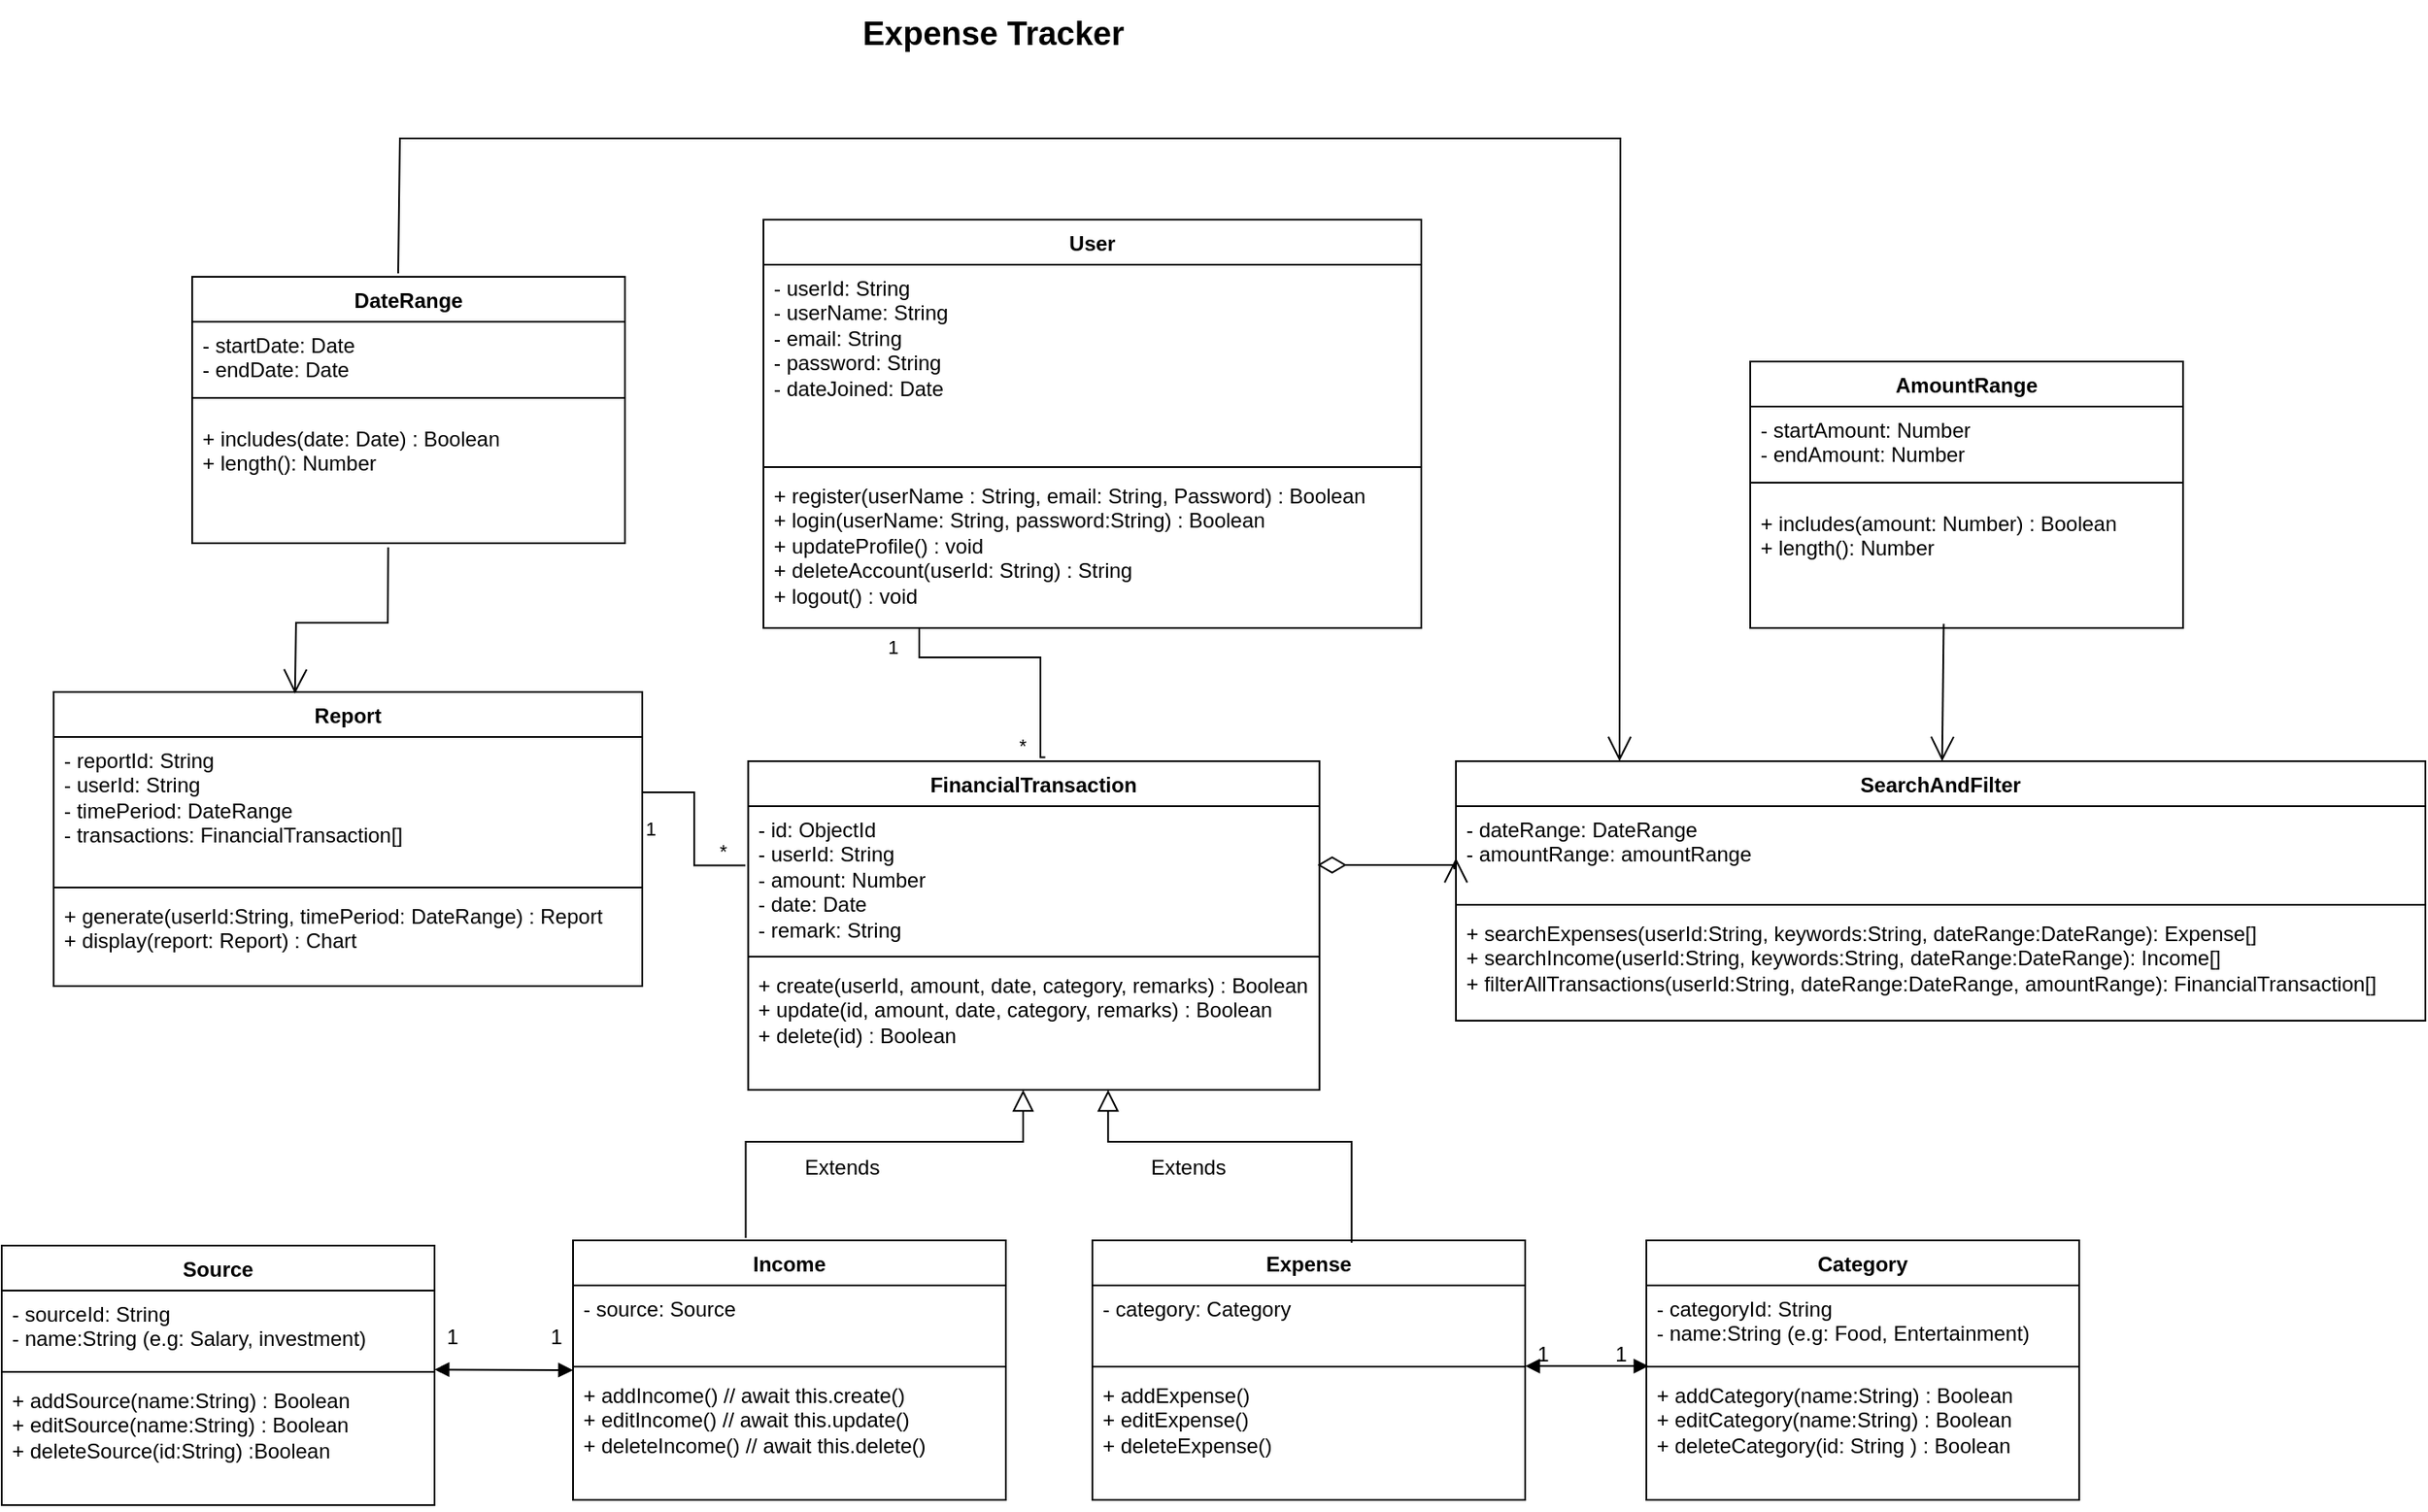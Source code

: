 <mxfile version="21.2.8" type="device">
  <diagram name="第 1 页" id="7ZnX4c69vRvaDRhu1DmE">
    <mxGraphModel dx="2019" dy="589" grid="1" gridSize="10" guides="1" tooltips="1" connect="1" arrows="1" fold="1" page="1" pageScale="1" pageWidth="1169" pageHeight="1654" math="0" shadow="0">
      <root>
        <mxCell id="0" />
        <mxCell id="1" parent="0" />
        <mxCell id="rxk5sEbJPxpK9yKFzFAu-6" value="User" style="swimlane;fontStyle=1;align=center;verticalAlign=top;childLayout=stackLayout;horizontal=1;startSize=26;horizontalStack=0;resizeParent=1;resizeParentMax=0;resizeLast=0;collapsible=1;marginBottom=0;whiteSpace=wrap;html=1;" parent="1" vertex="1">
          <mxGeometry x="360" y="147" width="380" height="236" as="geometry" />
        </mxCell>
        <mxCell id="rxk5sEbJPxpK9yKFzFAu-7" value="- userId: String&lt;br&gt;- userName: String&lt;br&gt;- email: String&lt;br&gt;- password: String&lt;br&gt;- dateJoined: Date" style="text;strokeColor=none;fillColor=none;align=left;verticalAlign=top;spacingLeft=4;spacingRight=4;overflow=hidden;rotatable=0;points=[[0,0.5],[1,0.5]];portConstraint=eastwest;whiteSpace=wrap;html=1;" parent="rxk5sEbJPxpK9yKFzFAu-6" vertex="1">
          <mxGeometry y="26" width="380" height="114" as="geometry" />
        </mxCell>
        <mxCell id="rxk5sEbJPxpK9yKFzFAu-8" value="" style="line;strokeWidth=1;fillColor=none;align=left;verticalAlign=middle;spacingTop=-1;spacingLeft=3;spacingRight=3;rotatable=0;labelPosition=right;points=[];portConstraint=eastwest;strokeColor=inherit;" parent="rxk5sEbJPxpK9yKFzFAu-6" vertex="1">
          <mxGeometry y="140" width="380" height="6" as="geometry" />
        </mxCell>
        <mxCell id="rxk5sEbJPxpK9yKFzFAu-9" value="+ register(userName : String, email: String, Password) : Boolean&lt;br&gt;+ login(userName: String, password:String) : Boolean&amp;nbsp;&lt;br&gt;+ updateProfile() : void&lt;br&gt;+ deleteAccount(userId: String) : String&lt;br&gt;+ logout() : void" style="text;strokeColor=none;fillColor=none;align=left;verticalAlign=top;spacingLeft=4;spacingRight=4;overflow=hidden;rotatable=0;points=[[0,0.5],[1,0.5]];portConstraint=eastwest;whiteSpace=wrap;html=1;" parent="rxk5sEbJPxpK9yKFzFAu-6" vertex="1">
          <mxGeometry y="146" width="380" height="90" as="geometry" />
        </mxCell>
        <mxCell id="rxk5sEbJPxpK9yKFzFAu-15" value="Expense" style="swimlane;fontStyle=1;align=center;verticalAlign=top;childLayout=stackLayout;horizontal=1;startSize=26;horizontalStack=0;resizeParent=1;resizeParentMax=0;resizeLast=0;collapsible=1;marginBottom=0;whiteSpace=wrap;html=1;" parent="1" vertex="1">
          <mxGeometry x="550" y="737" width="250" height="150" as="geometry" />
        </mxCell>
        <mxCell id="rxk5sEbJPxpK9yKFzFAu-16" value="- category: Category" style="text;strokeColor=none;fillColor=none;align=left;verticalAlign=top;spacingLeft=4;spacingRight=4;overflow=hidden;rotatable=0;points=[[0,0.5],[1,0.5]];portConstraint=eastwest;whiteSpace=wrap;html=1;" parent="rxk5sEbJPxpK9yKFzFAu-15" vertex="1">
          <mxGeometry y="26" width="250" height="44" as="geometry" />
        </mxCell>
        <mxCell id="rxk5sEbJPxpK9yKFzFAu-17" value="" style="line;strokeWidth=1;fillColor=none;align=left;verticalAlign=middle;spacingTop=-1;spacingLeft=3;spacingRight=3;rotatable=0;labelPosition=right;points=[];portConstraint=eastwest;strokeColor=inherit;" parent="rxk5sEbJPxpK9yKFzFAu-15" vertex="1">
          <mxGeometry y="70" width="250" height="6" as="geometry" />
        </mxCell>
        <mxCell id="rxk5sEbJPxpK9yKFzFAu-18" value="+ addExpense()&lt;br&gt;+ editExpense()&lt;br&gt;+ deleteExpense()" style="text;strokeColor=none;fillColor=none;align=left;verticalAlign=top;spacingLeft=4;spacingRight=4;overflow=hidden;rotatable=0;points=[[0,0.5],[1,0.5]];portConstraint=eastwest;whiteSpace=wrap;html=1;" parent="rxk5sEbJPxpK9yKFzFAu-15" vertex="1">
          <mxGeometry y="76" width="250" height="74" as="geometry" />
        </mxCell>
        <mxCell id="rxk5sEbJPxpK9yKFzFAu-19" value="Category" style="swimlane;fontStyle=1;align=center;verticalAlign=top;childLayout=stackLayout;horizontal=1;startSize=26;horizontalStack=0;resizeParent=1;resizeParentMax=0;resizeLast=0;collapsible=1;marginBottom=0;whiteSpace=wrap;html=1;" parent="1" vertex="1">
          <mxGeometry x="870" y="737" width="250" height="150" as="geometry" />
        </mxCell>
        <mxCell id="rxk5sEbJPxpK9yKFzFAu-20" value="- categoryId: String&lt;br&gt;- name:String (e.g: Food, Entertainment)" style="text;strokeColor=none;fillColor=none;align=left;verticalAlign=top;spacingLeft=4;spacingRight=4;overflow=hidden;rotatable=0;points=[[0,0.5],[1,0.5]];portConstraint=eastwest;whiteSpace=wrap;html=1;" parent="rxk5sEbJPxpK9yKFzFAu-19" vertex="1">
          <mxGeometry y="26" width="250" height="44" as="geometry" />
        </mxCell>
        <mxCell id="rxk5sEbJPxpK9yKFzFAu-53" value="" style="endArrow=block;startArrow=block;endFill=1;startFill=1;html=1;rounded=0;entryX=0.005;entryY=0.444;entryDx=0;entryDy=0;entryPerimeter=0;" parent="rxk5sEbJPxpK9yKFzFAu-19" target="rxk5sEbJPxpK9yKFzFAu-21" edge="1">
          <mxGeometry width="160" relative="1" as="geometry">
            <mxPoint x="-70" y="72.67" as="sourcePoint" />
            <mxPoint x="90" y="72.67" as="targetPoint" />
          </mxGeometry>
        </mxCell>
        <mxCell id="rxk5sEbJPxpK9yKFzFAu-21" value="" style="line;strokeWidth=1;fillColor=none;align=left;verticalAlign=middle;spacingTop=-1;spacingLeft=3;spacingRight=3;rotatable=0;labelPosition=right;points=[];portConstraint=eastwest;strokeColor=inherit;" parent="rxk5sEbJPxpK9yKFzFAu-19" vertex="1">
          <mxGeometry y="70" width="250" height="6" as="geometry" />
        </mxCell>
        <mxCell id="rxk5sEbJPxpK9yKFzFAu-22" value="+ addCategory(name:String) : Boolean&lt;br&gt;+ editCategory(name:String) : Boolean&lt;br&gt;+ deleteCategory(id: String ) : Boolean" style="text;strokeColor=none;fillColor=none;align=left;verticalAlign=top;spacingLeft=4;spacingRight=4;overflow=hidden;rotatable=0;points=[[0,0.5],[1,0.5]];portConstraint=eastwest;whiteSpace=wrap;html=1;" parent="rxk5sEbJPxpK9yKFzFAu-19" vertex="1">
          <mxGeometry y="76" width="250" height="74" as="geometry" />
        </mxCell>
        <mxCell id="rxk5sEbJPxpK9yKFzFAu-23" value="Income" style="swimlane;fontStyle=1;align=center;verticalAlign=top;childLayout=stackLayout;horizontal=1;startSize=26;horizontalStack=0;resizeParent=1;resizeParentMax=0;resizeLast=0;collapsible=1;marginBottom=0;whiteSpace=wrap;html=1;" parent="1" vertex="1">
          <mxGeometry x="250" y="737" width="250" height="150" as="geometry" />
        </mxCell>
        <mxCell id="rxk5sEbJPxpK9yKFzFAu-24" value="- source: Source" style="text;strokeColor=none;fillColor=none;align=left;verticalAlign=top;spacingLeft=4;spacingRight=4;overflow=hidden;rotatable=0;points=[[0,0.5],[1,0.5]];portConstraint=eastwest;whiteSpace=wrap;html=1;" parent="rxk5sEbJPxpK9yKFzFAu-23" vertex="1">
          <mxGeometry y="26" width="250" height="44" as="geometry" />
        </mxCell>
        <mxCell id="rxk5sEbJPxpK9yKFzFAu-25" value="" style="line;strokeWidth=1;fillColor=none;align=left;verticalAlign=middle;spacingTop=-1;spacingLeft=3;spacingRight=3;rotatable=0;labelPosition=right;points=[];portConstraint=eastwest;strokeColor=inherit;" parent="rxk5sEbJPxpK9yKFzFAu-23" vertex="1">
          <mxGeometry y="70" width="250" height="6" as="geometry" />
        </mxCell>
        <mxCell id="rxk5sEbJPxpK9yKFzFAu-26" value="+ addIncome() //&amp;nbsp;await this.create()&lt;br&gt;+ editIncome() // await this.update()&lt;br&gt;+ deleteIncome() // await this.delete()" style="text;strokeColor=none;fillColor=none;align=left;verticalAlign=top;spacingLeft=4;spacingRight=4;overflow=hidden;rotatable=0;points=[[0,0.5],[1,0.5]];portConstraint=eastwest;whiteSpace=wrap;html=1;" parent="rxk5sEbJPxpK9yKFzFAu-23" vertex="1">
          <mxGeometry y="76" width="250" height="74" as="geometry" />
        </mxCell>
        <mxCell id="rxk5sEbJPxpK9yKFzFAu-27" value="FinancialTransaction" style="swimlane;fontStyle=1;align=center;verticalAlign=top;childLayout=stackLayout;horizontal=1;startSize=26;horizontalStack=0;resizeParent=1;resizeParentMax=0;resizeLast=0;collapsible=1;marginBottom=0;whiteSpace=wrap;html=1;" parent="1" vertex="1">
          <mxGeometry x="351.2" y="460" width="330" height="190" as="geometry" />
        </mxCell>
        <mxCell id="rxk5sEbJPxpK9yKFzFAu-28" value="- id: ObjectId&lt;br style=&quot;border-color: var(--border-color);&quot;&gt;- userId: String&lt;br style=&quot;border-color: var(--border-color);&quot;&gt;- amount: Number&lt;br style=&quot;border-color: var(--border-color);&quot;&gt;- date: Date&lt;br style=&quot;border-color: var(--border-color);&quot;&gt;- remark: String" style="text;strokeColor=none;fillColor=none;align=left;verticalAlign=top;spacingLeft=4;spacingRight=4;overflow=hidden;rotatable=0;points=[[0,0.5],[1,0.5]];portConstraint=eastwest;whiteSpace=wrap;html=1;" parent="rxk5sEbJPxpK9yKFzFAu-27" vertex="1">
          <mxGeometry y="26" width="330" height="84" as="geometry" />
        </mxCell>
        <mxCell id="rxk5sEbJPxpK9yKFzFAu-29" value="" style="line;strokeWidth=1;fillColor=none;align=left;verticalAlign=middle;spacingTop=-1;spacingLeft=3;spacingRight=3;rotatable=0;labelPosition=right;points=[];portConstraint=eastwest;strokeColor=inherit;" parent="rxk5sEbJPxpK9yKFzFAu-27" vertex="1">
          <mxGeometry y="110" width="330" height="6" as="geometry" />
        </mxCell>
        <mxCell id="rxk5sEbJPxpK9yKFzFAu-30" value="+ create(userId, amount, date, category, remarks) : Boolean&lt;br&gt;+ update(id, amount, date, category, remarks) : Boolean&lt;br&gt;+ delete(id) : Boolean" style="text;strokeColor=none;fillColor=none;align=left;verticalAlign=top;spacingLeft=4;spacingRight=4;overflow=hidden;rotatable=0;points=[[0,0.5],[1,0.5]];portConstraint=eastwest;whiteSpace=wrap;html=1;" parent="rxk5sEbJPxpK9yKFzFAu-27" vertex="1">
          <mxGeometry y="116" width="330" height="74" as="geometry" />
        </mxCell>
        <mxCell id="rxk5sEbJPxpK9yKFzFAu-34" value="" style="endArrow=block;endSize=10;endFill=0;shadow=0;strokeWidth=1;rounded=0;edgeStyle=elbowEdgeStyle;elbow=vertical;exitX=0.399;exitY=-0.009;exitDx=0;exitDy=0;exitPerimeter=0;" parent="1" source="rxk5sEbJPxpK9yKFzFAu-23" edge="1">
          <mxGeometry width="160" relative="1" as="geometry">
            <mxPoint x="350" y="730" as="sourcePoint" />
            <mxPoint x="510" y="650" as="targetPoint" />
            <Array as="points">
              <mxPoint x="460" y="680" />
              <mxPoint x="440" y="700" />
              <mxPoint x="420" y="705" />
            </Array>
          </mxGeometry>
        </mxCell>
        <mxCell id="rxk5sEbJPxpK9yKFzFAu-35" value="" style="endArrow=block;endSize=10;endFill=0;shadow=0;strokeWidth=1;rounded=0;edgeStyle=elbowEdgeStyle;elbow=vertical;exitX=0.599;exitY=0.009;exitDx=0;exitDy=0;exitPerimeter=0;entryX=0.63;entryY=1;entryDx=0;entryDy=0;entryPerimeter=0;" parent="1" source="rxk5sEbJPxpK9yKFzFAu-15" target="rxk5sEbJPxpK9yKFzFAu-30" edge="1">
          <mxGeometry width="160" relative="1" as="geometry">
            <mxPoint x="700" y="730" as="sourcePoint" />
            <mxPoint x="510" y="665" as="targetPoint" />
            <Array as="points">
              <mxPoint x="590" y="680" />
              <mxPoint x="600" y="680" />
              <mxPoint x="490" y="700" />
              <mxPoint x="610" y="700" />
              <mxPoint x="510" y="705" />
            </Array>
          </mxGeometry>
        </mxCell>
        <mxCell id="rxk5sEbJPxpK9yKFzFAu-39" value="Extends" style="text;html=1;align=center;verticalAlign=middle;resizable=0;points=[];autosize=1;strokeColor=none;fillColor=none;" parent="1" vertex="1">
          <mxGeometry x="370" y="680" width="70" height="30" as="geometry" />
        </mxCell>
        <mxCell id="rxk5sEbJPxpK9yKFzFAu-40" value="Extends" style="text;html=1;align=center;verticalAlign=middle;resizable=0;points=[];autosize=1;strokeColor=none;fillColor=none;" parent="1" vertex="1">
          <mxGeometry x="570" y="680" width="70" height="30" as="geometry" />
        </mxCell>
        <mxCell id="rxk5sEbJPxpK9yKFzFAu-41" value="Source" style="swimlane;fontStyle=1;align=center;verticalAlign=top;childLayout=stackLayout;horizontal=1;startSize=26;horizontalStack=0;resizeParent=1;resizeParentMax=0;resizeLast=0;collapsible=1;marginBottom=0;whiteSpace=wrap;html=1;" parent="1" vertex="1">
          <mxGeometry x="-80" y="740" width="250" height="150" as="geometry" />
        </mxCell>
        <mxCell id="rxk5sEbJPxpK9yKFzFAu-42" value="- sourceId: String&lt;br&gt;- name:String (e.g: Salary, investment)" style="text;strokeColor=none;fillColor=none;align=left;verticalAlign=top;spacingLeft=4;spacingRight=4;overflow=hidden;rotatable=0;points=[[0,0.5],[1,0.5]];portConstraint=eastwest;whiteSpace=wrap;html=1;" parent="rxk5sEbJPxpK9yKFzFAu-41" vertex="1">
          <mxGeometry y="26" width="250" height="44" as="geometry" />
        </mxCell>
        <mxCell id="rxk5sEbJPxpK9yKFzFAu-43" value="" style="line;strokeWidth=1;fillColor=none;align=left;verticalAlign=middle;spacingTop=-1;spacingLeft=3;spacingRight=3;rotatable=0;labelPosition=right;points=[];portConstraint=eastwest;strokeColor=inherit;" parent="rxk5sEbJPxpK9yKFzFAu-41" vertex="1">
          <mxGeometry y="70" width="250" height="6" as="geometry" />
        </mxCell>
        <mxCell id="rxk5sEbJPxpK9yKFzFAu-44" value="+ addSource(name:String) : Boolean&lt;br&gt;+ editSource(name:String) : Boolean&lt;br&gt;+ deleteSource(id:String) :Boolean" style="text;strokeColor=none;fillColor=none;align=left;verticalAlign=top;spacingLeft=4;spacingRight=4;overflow=hidden;rotatable=0;points=[[0,0.5],[1,0.5]];portConstraint=eastwest;whiteSpace=wrap;html=1;" parent="rxk5sEbJPxpK9yKFzFAu-41" vertex="1">
          <mxGeometry y="76" width="250" height="74" as="geometry" />
        </mxCell>
        <mxCell id="rxk5sEbJPxpK9yKFzFAu-50" value="" style="endArrow=block;startArrow=block;endFill=1;startFill=1;html=1;rounded=0;" parent="1" edge="1">
          <mxGeometry width="160" relative="1" as="geometry">
            <mxPoint x="170" y="811.67" as="sourcePoint" />
            <mxPoint x="250" y="812" as="targetPoint" />
          </mxGeometry>
        </mxCell>
        <mxCell id="rxk5sEbJPxpK9yKFzFAu-51" value="1" style="text;html=1;align=center;verticalAlign=middle;resizable=0;points=[];autosize=1;strokeColor=none;fillColor=none;" parent="1" vertex="1">
          <mxGeometry x="165" y="778" width="30" height="30" as="geometry" />
        </mxCell>
        <mxCell id="rxk5sEbJPxpK9yKFzFAu-52" value="1" style="text;html=1;align=center;verticalAlign=middle;resizable=0;points=[];autosize=1;strokeColor=none;fillColor=none;" parent="1" vertex="1">
          <mxGeometry x="225" y="778" width="30" height="30" as="geometry" />
        </mxCell>
        <mxCell id="rxk5sEbJPxpK9yKFzFAu-55" value="1" style="text;html=1;align=center;verticalAlign=middle;resizable=0;points=[];autosize=1;strokeColor=none;fillColor=none;" parent="1" vertex="1">
          <mxGeometry x="795" y="788" width="30" height="30" as="geometry" />
        </mxCell>
        <mxCell id="rxk5sEbJPxpK9yKFzFAu-56" value="1" style="text;html=1;align=center;verticalAlign=middle;resizable=0;points=[];autosize=1;strokeColor=none;fillColor=none;" parent="1" vertex="1">
          <mxGeometry x="840" y="788" width="30" height="30" as="geometry" />
        </mxCell>
        <mxCell id="rxk5sEbJPxpK9yKFzFAu-57" value="" style="endArrow=none;html=1;edgeStyle=orthogonalEdgeStyle;rounded=0;entryX=0.52;entryY=-0.012;entryDx=0;entryDy=0;entryPerimeter=0;exitX=0.346;exitY=1;exitDx=0;exitDy=0;exitPerimeter=0;" parent="1" source="rxk5sEbJPxpK9yKFzFAu-9" target="rxk5sEbJPxpK9yKFzFAu-27" edge="1">
          <mxGeometry relative="1" as="geometry">
            <mxPoint x="520" y="370" as="sourcePoint" />
            <mxPoint x="501" y="460" as="targetPoint" />
            <Array as="points">
              <mxPoint x="450" y="383" />
              <mxPoint x="450" y="400" />
              <mxPoint x="520" y="400" />
            </Array>
          </mxGeometry>
        </mxCell>
        <mxCell id="rxk5sEbJPxpK9yKFzFAu-58" value="1" style="edgeLabel;resizable=0;html=1;align=left;verticalAlign=bottom;" parent="rxk5sEbJPxpK9yKFzFAu-57" connectable="0" vertex="1">
          <mxGeometry x="-1" relative="1" as="geometry">
            <mxPoint x="-61" y="19" as="offset" />
          </mxGeometry>
        </mxCell>
        <mxCell id="rxk5sEbJPxpK9yKFzFAu-59" value="*" style="edgeLabel;resizable=0;html=1;align=right;verticalAlign=bottom;" parent="rxk5sEbJPxpK9yKFzFAu-57" connectable="0" vertex="1">
          <mxGeometry x="1" relative="1" as="geometry">
            <mxPoint x="-10" y="2" as="offset" />
          </mxGeometry>
        </mxCell>
        <mxCell id="rxk5sEbJPxpK9yKFzFAu-60" value="Report" style="swimlane;fontStyle=1;align=center;verticalAlign=top;childLayout=stackLayout;horizontal=1;startSize=26;horizontalStack=0;resizeParent=1;resizeParentMax=0;resizeLast=0;collapsible=1;marginBottom=0;whiteSpace=wrap;html=1;" parent="1" vertex="1">
          <mxGeometry x="-50" y="420" width="340" height="170" as="geometry" />
        </mxCell>
        <mxCell id="rxk5sEbJPxpK9yKFzFAu-61" value="- reportId: String&lt;br&gt;- userId: String&lt;br style=&quot;border-color: var(--border-color);&quot;&gt;- timePeriod: DateRange&amp;nbsp;&lt;br style=&quot;border-color: var(--border-color);&quot;&gt;-&amp;nbsp;transactions: FinancialTransaction[]" style="text;strokeColor=none;fillColor=none;align=left;verticalAlign=top;spacingLeft=4;spacingRight=4;overflow=hidden;rotatable=0;points=[[0,0.5],[1,0.5]];portConstraint=eastwest;whiteSpace=wrap;html=1;" parent="rxk5sEbJPxpK9yKFzFAu-60" vertex="1">
          <mxGeometry y="26" width="340" height="84" as="geometry" />
        </mxCell>
        <mxCell id="rxk5sEbJPxpK9yKFzFAu-62" value="" style="line;strokeWidth=1;fillColor=none;align=left;verticalAlign=middle;spacingTop=-1;spacingLeft=3;spacingRight=3;rotatable=0;labelPosition=right;points=[];portConstraint=eastwest;strokeColor=inherit;" parent="rxk5sEbJPxpK9yKFzFAu-60" vertex="1">
          <mxGeometry y="110" width="340" height="6" as="geometry" />
        </mxCell>
        <mxCell id="rxk5sEbJPxpK9yKFzFAu-63" value="+ generate(userId:String, timePeriod: DateRange) : Report&lt;br&gt;+ display(report: Report) : Chart" style="text;strokeColor=none;fillColor=none;align=left;verticalAlign=top;spacingLeft=4;spacingRight=4;overflow=hidden;rotatable=0;points=[[0,0.5],[1,0.5]];portConstraint=eastwest;whiteSpace=wrap;html=1;" parent="rxk5sEbJPxpK9yKFzFAu-60" vertex="1">
          <mxGeometry y="116" width="340" height="54" as="geometry" />
        </mxCell>
        <mxCell id="rxk5sEbJPxpK9yKFzFAu-65" value="DateRange" style="swimlane;fontStyle=1;align=center;verticalAlign=top;childLayout=stackLayout;horizontal=1;startSize=26;horizontalStack=0;resizeParent=1;resizeParentMax=0;resizeLast=0;collapsible=1;marginBottom=0;whiteSpace=wrap;html=1;" parent="1" vertex="1">
          <mxGeometry x="30" y="180" width="250" height="154" as="geometry" />
        </mxCell>
        <mxCell id="rxk5sEbJPxpK9yKFzFAu-66" value="- startDate: Date&lt;br&gt;- endDate: Date&lt;br&gt;" style="text;strokeColor=none;fillColor=none;align=left;verticalAlign=top;spacingLeft=4;spacingRight=4;overflow=hidden;rotatable=0;points=[[0,0.5],[1,0.5]];portConstraint=eastwest;whiteSpace=wrap;html=1;" parent="rxk5sEbJPxpK9yKFzFAu-65" vertex="1">
          <mxGeometry y="26" width="250" height="34" as="geometry" />
        </mxCell>
        <mxCell id="rxk5sEbJPxpK9yKFzFAu-67" value="" style="line;strokeWidth=1;fillColor=none;align=left;verticalAlign=middle;spacingTop=-1;spacingLeft=3;spacingRight=3;rotatable=0;labelPosition=right;points=[];portConstraint=eastwest;strokeColor=inherit;" parent="rxk5sEbJPxpK9yKFzFAu-65" vertex="1">
          <mxGeometry y="60" width="250" height="20" as="geometry" />
        </mxCell>
        <mxCell id="rxk5sEbJPxpK9yKFzFAu-68" value="+ includes(date: Date) : Boolean&lt;br&gt;+ length(): Number" style="text;strokeColor=none;fillColor=none;align=left;verticalAlign=top;spacingLeft=4;spacingRight=4;overflow=hidden;rotatable=0;points=[[0,0.5],[1,0.5]];portConstraint=eastwest;whiteSpace=wrap;html=1;" parent="rxk5sEbJPxpK9yKFzFAu-65" vertex="1">
          <mxGeometry y="80" width="250" height="74" as="geometry" />
        </mxCell>
        <mxCell id="rxk5sEbJPxpK9yKFzFAu-69" value="" style="endArrow=open;endFill=1;endSize=12;html=1;rounded=0;entryX=0.41;entryY=0.006;entryDx=0;entryDy=0;exitX=0.453;exitY=1.032;exitDx=0;exitDy=0;exitPerimeter=0;entryPerimeter=0;" parent="1" source="rxk5sEbJPxpK9yKFzFAu-68" target="rxk5sEbJPxpK9yKFzFAu-60" edge="1">
          <mxGeometry width="160" relative="1" as="geometry">
            <mxPoint x="140" y="334" as="sourcePoint" />
            <mxPoint x="300" y="334" as="targetPoint" />
            <Array as="points">
              <mxPoint x="143" y="380" />
              <mxPoint x="90" y="380" />
            </Array>
          </mxGeometry>
        </mxCell>
        <mxCell id="rxk5sEbJPxpK9yKFzFAu-73" value="" style="endArrow=none;html=1;edgeStyle=orthogonalEdgeStyle;rounded=0;exitX=1;exitY=0.5;exitDx=0;exitDy=0;entryX=-0.005;entryY=0.407;entryDx=0;entryDy=0;entryPerimeter=0;" parent="1" source="rxk5sEbJPxpK9yKFzFAu-61" target="rxk5sEbJPxpK9yKFzFAu-28" edge="1">
          <mxGeometry relative="1" as="geometry">
            <mxPoint x="320" y="470" as="sourcePoint" />
            <mxPoint x="320" y="556" as="targetPoint" />
            <Array as="points">
              <mxPoint x="320" y="478" />
              <mxPoint x="320" y="520" />
            </Array>
          </mxGeometry>
        </mxCell>
        <mxCell id="rxk5sEbJPxpK9yKFzFAu-74" value="1" style="edgeLabel;resizable=0;html=1;align=left;verticalAlign=bottom;" parent="rxk5sEbJPxpK9yKFzFAu-73" connectable="0" vertex="1">
          <mxGeometry x="-1" relative="1" as="geometry">
            <mxPoint y="19" as="offset" />
          </mxGeometry>
        </mxCell>
        <mxCell id="rxk5sEbJPxpK9yKFzFAu-75" value="*" style="edgeLabel;resizable=0;html=1;align=right;verticalAlign=bottom;" parent="rxk5sEbJPxpK9yKFzFAu-73" connectable="0" vertex="1">
          <mxGeometry x="1" relative="1" as="geometry">
            <mxPoint x="-10" as="offset" />
          </mxGeometry>
        </mxCell>
        <mxCell id="rxk5sEbJPxpK9yKFzFAu-76" value="SearchAndFilter" style="swimlane;fontStyle=1;align=center;verticalAlign=top;childLayout=stackLayout;horizontal=1;startSize=26;horizontalStack=0;resizeParent=1;resizeParentMax=0;resizeLast=0;collapsible=1;marginBottom=0;whiteSpace=wrap;html=1;" parent="1" vertex="1">
          <mxGeometry x="760" y="460" width="560" height="150" as="geometry" />
        </mxCell>
        <mxCell id="rxk5sEbJPxpK9yKFzFAu-77" value="- dateRange: DateRange&lt;br style=&quot;border-color: var(--border-color);&quot;&gt;- amountRange: amountRange" style="text;strokeColor=none;fillColor=none;align=left;verticalAlign=top;spacingLeft=4;spacingRight=4;overflow=hidden;rotatable=0;points=[[0,0.5],[1,0.5]];portConstraint=eastwest;whiteSpace=wrap;html=1;" parent="rxk5sEbJPxpK9yKFzFAu-76" vertex="1">
          <mxGeometry y="26" width="560" height="54" as="geometry" />
        </mxCell>
        <mxCell id="rxk5sEbJPxpK9yKFzFAu-78" value="" style="line;strokeWidth=1;fillColor=none;align=left;verticalAlign=middle;spacingTop=-1;spacingLeft=3;spacingRight=3;rotatable=0;labelPosition=right;points=[];portConstraint=eastwest;strokeColor=inherit;" parent="rxk5sEbJPxpK9yKFzFAu-76" vertex="1">
          <mxGeometry y="80" width="560" height="6" as="geometry" />
        </mxCell>
        <mxCell id="rxk5sEbJPxpK9yKFzFAu-79" value="+ searchExpenses(userId:String, keywords:String, dateRange:DateRange): Expense[]&lt;br&gt;+ searchIncome(userId:String, keywords:String, dateRange:DateRange): Income[]&lt;br&gt;+ filterAllTransactions(userId:String, dateRange:DateRange, amountRange):&amp;nbsp;FinancialTransaction[]&lt;br&gt;&amp;nbsp;" style="text;strokeColor=none;fillColor=none;align=left;verticalAlign=top;spacingLeft=4;spacingRight=4;overflow=hidden;rotatable=0;points=[[0,0.5],[1,0.5]];portConstraint=eastwest;whiteSpace=wrap;html=1;" parent="rxk5sEbJPxpK9yKFzFAu-76" vertex="1">
          <mxGeometry y="86" width="560" height="64" as="geometry" />
        </mxCell>
        <mxCell id="rxk5sEbJPxpK9yKFzFAu-82" value="" style="endArrow=open;html=1;endSize=12;startArrow=diamondThin;startSize=14;startFill=0;edgeStyle=orthogonalEdgeStyle;align=left;verticalAlign=bottom;rounded=0;entryX=0;entryY=0.555;entryDx=0;entryDy=0;entryPerimeter=0;" parent="1" edge="1" target="rxk5sEbJPxpK9yKFzFAu-77">
          <mxGeometry x="-1" y="3" relative="1" as="geometry">
            <mxPoint x="680" y="520" as="sourcePoint" />
            <mxPoint x="759" y="539" as="targetPoint" />
            <Array as="points">
              <mxPoint x="759" y="520" />
              <mxPoint x="759" y="522" />
            </Array>
          </mxGeometry>
        </mxCell>
        <mxCell id="yeWX61hsTjoPgBzrtmBf-1" value="Expense Tracker&amp;nbsp;" style="text;html=1;align=center;verticalAlign=middle;resizable=0;points=[];autosize=1;strokeColor=none;fillColor=none;fontStyle=1;fontSize=19;" parent="1" vertex="1">
          <mxGeometry x="405" y="20" width="180" height="40" as="geometry" />
        </mxCell>
        <mxCell id="N1FsLWC83KQNOoFo9KEJ-1" value="" style="endArrow=open;endFill=1;endSize=12;html=1;rounded=0;entryX=0.453;entryY=-0.005;entryDx=0;entryDy=0;exitX=0.476;exitY=-0.013;exitDx=0;exitDy=0;entryPerimeter=0;exitPerimeter=0;" parent="1" source="rxk5sEbJPxpK9yKFzFAu-65" edge="1">
          <mxGeometry width="160" relative="1" as="geometry">
            <mxPoint x="854.5" y="387" as="sourcePoint" />
            <mxPoint x="854.5" y="460" as="targetPoint" />
            <Array as="points">
              <mxPoint x="150" y="100" />
              <mxPoint x="510" y="100" />
              <mxPoint x="855" y="100" />
            </Array>
          </mxGeometry>
        </mxCell>
        <mxCell id="hiSxJ3q-bGce87jedEM0-4" value="AmountRange" style="swimlane;fontStyle=1;align=center;verticalAlign=top;childLayout=stackLayout;horizontal=1;startSize=26;horizontalStack=0;resizeParent=1;resizeParentMax=0;resizeLast=0;collapsible=1;marginBottom=0;whiteSpace=wrap;html=1;" vertex="1" parent="1">
          <mxGeometry x="930" y="229" width="250" height="154" as="geometry" />
        </mxCell>
        <mxCell id="hiSxJ3q-bGce87jedEM0-5" value="- startAmount: Number&lt;br&gt;- endAmount: Number" style="text;strokeColor=none;fillColor=none;align=left;verticalAlign=top;spacingLeft=4;spacingRight=4;overflow=hidden;rotatable=0;points=[[0,0.5],[1,0.5]];portConstraint=eastwest;whiteSpace=wrap;html=1;" vertex="1" parent="hiSxJ3q-bGce87jedEM0-4">
          <mxGeometry y="26" width="250" height="34" as="geometry" />
        </mxCell>
        <mxCell id="hiSxJ3q-bGce87jedEM0-6" value="" style="line;strokeWidth=1;fillColor=none;align=left;verticalAlign=middle;spacingTop=-1;spacingLeft=3;spacingRight=3;rotatable=0;labelPosition=right;points=[];portConstraint=eastwest;strokeColor=inherit;" vertex="1" parent="hiSxJ3q-bGce87jedEM0-4">
          <mxGeometry y="60" width="250" height="20" as="geometry" />
        </mxCell>
        <mxCell id="hiSxJ3q-bGce87jedEM0-7" value="+ includes(amount: Number) : Boolean&lt;br&gt;+ length(): Number" style="text;strokeColor=none;fillColor=none;align=left;verticalAlign=top;spacingLeft=4;spacingRight=4;overflow=hidden;rotatable=0;points=[[0,0.5],[1,0.5]];portConstraint=eastwest;whiteSpace=wrap;html=1;" vertex="1" parent="hiSxJ3q-bGce87jedEM0-4">
          <mxGeometry y="80" width="250" height="74" as="geometry" />
        </mxCell>
        <mxCell id="hiSxJ3q-bGce87jedEM0-9" value="" style="endArrow=open;endFill=1;endSize=12;html=1;rounded=0;exitX=0.447;exitY=0.968;exitDx=0;exitDy=0;exitPerimeter=0;" edge="1" parent="1" source="hiSxJ3q-bGce87jedEM0-7" target="rxk5sEbJPxpK9yKFzFAu-76">
          <mxGeometry width="160" relative="1" as="geometry">
            <mxPoint x="1050" y="400" as="sourcePoint" />
            <mxPoint x="1210" y="400" as="targetPoint" />
          </mxGeometry>
        </mxCell>
      </root>
    </mxGraphModel>
  </diagram>
</mxfile>
